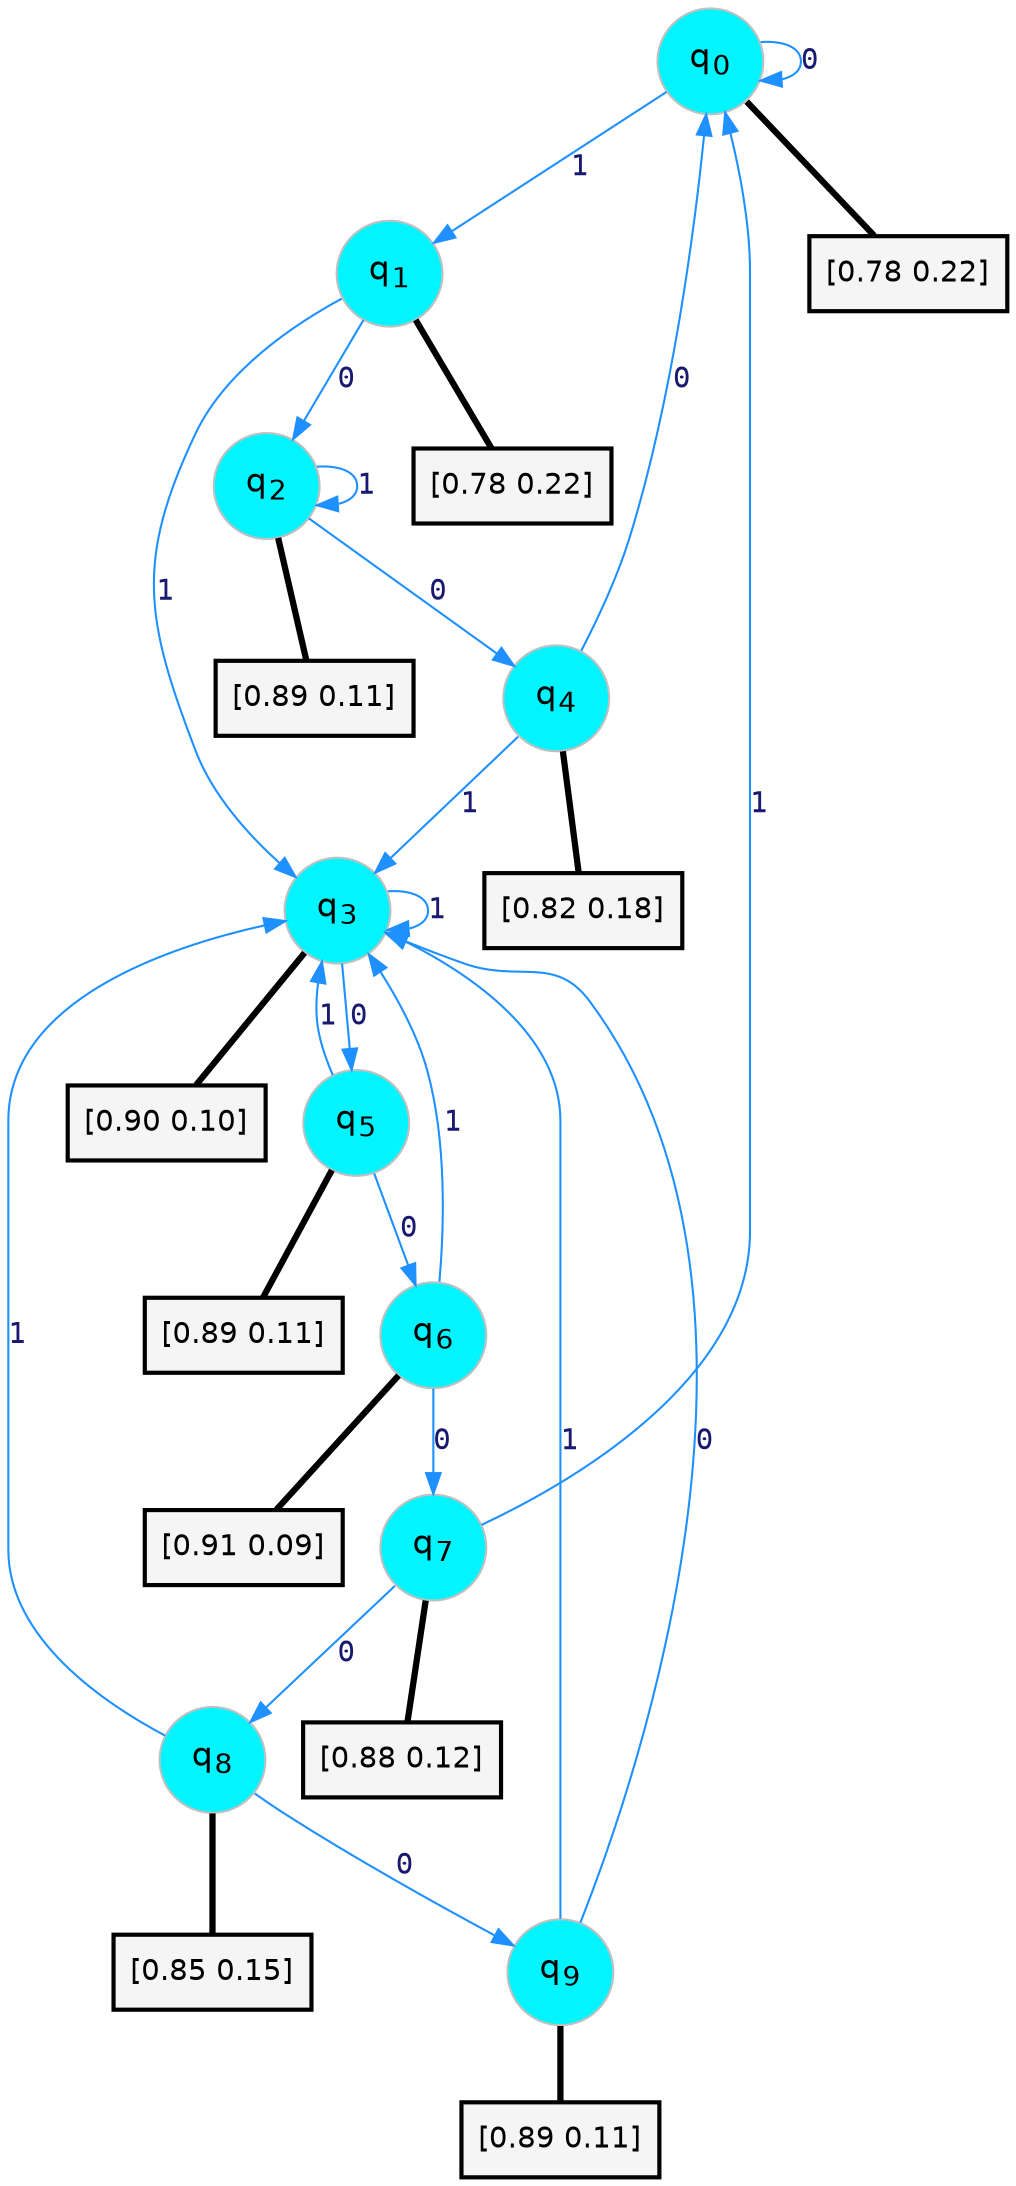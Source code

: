 digraph G {
graph [
bgcolor=transparent, dpi=300, rankdir=TD, size="40,25"];
node [
color=gray, fillcolor=turquoise1, fontcolor=black, fontname=Helvetica, fontsize=16, fontweight=bold, shape=circle, style=filled];
edge [
arrowsize=1, color=dodgerblue1, fontcolor=midnightblue, fontname=courier, fontweight=bold, penwidth=1, style=solid, weight=20];
0[label=<q<SUB>0</SUB>>];
1[label=<q<SUB>1</SUB>>];
2[label=<q<SUB>2</SUB>>];
3[label=<q<SUB>3</SUB>>];
4[label=<q<SUB>4</SUB>>];
5[label=<q<SUB>5</SUB>>];
6[label=<q<SUB>6</SUB>>];
7[label=<q<SUB>7</SUB>>];
8[label=<q<SUB>8</SUB>>];
9[label=<q<SUB>9</SUB>>];
10[label="[0.78 0.22]", shape=box,fontcolor=black, fontname=Helvetica, fontsize=14, penwidth=2, fillcolor=whitesmoke,color=black];
11[label="[0.78 0.22]", shape=box,fontcolor=black, fontname=Helvetica, fontsize=14, penwidth=2, fillcolor=whitesmoke,color=black];
12[label="[0.89 0.11]", shape=box,fontcolor=black, fontname=Helvetica, fontsize=14, penwidth=2, fillcolor=whitesmoke,color=black];
13[label="[0.90 0.10]", shape=box,fontcolor=black, fontname=Helvetica, fontsize=14, penwidth=2, fillcolor=whitesmoke,color=black];
14[label="[0.82 0.18]", shape=box,fontcolor=black, fontname=Helvetica, fontsize=14, penwidth=2, fillcolor=whitesmoke,color=black];
15[label="[0.89 0.11]", shape=box,fontcolor=black, fontname=Helvetica, fontsize=14, penwidth=2, fillcolor=whitesmoke,color=black];
16[label="[0.91 0.09]", shape=box,fontcolor=black, fontname=Helvetica, fontsize=14, penwidth=2, fillcolor=whitesmoke,color=black];
17[label="[0.88 0.12]", shape=box,fontcolor=black, fontname=Helvetica, fontsize=14, penwidth=2, fillcolor=whitesmoke,color=black];
18[label="[0.85 0.15]", shape=box,fontcolor=black, fontname=Helvetica, fontsize=14, penwidth=2, fillcolor=whitesmoke,color=black];
19[label="[0.89 0.11]", shape=box,fontcolor=black, fontname=Helvetica, fontsize=14, penwidth=2, fillcolor=whitesmoke,color=black];
0->0 [label=0];
0->1 [label=1];
0->10 [arrowhead=none, penwidth=3,color=black];
1->2 [label=0];
1->3 [label=1];
1->11 [arrowhead=none, penwidth=3,color=black];
2->4 [label=0];
2->2 [label=1];
2->12 [arrowhead=none, penwidth=3,color=black];
3->5 [label=0];
3->3 [label=1];
3->13 [arrowhead=none, penwidth=3,color=black];
4->0 [label=0];
4->3 [label=1];
4->14 [arrowhead=none, penwidth=3,color=black];
5->6 [label=0];
5->3 [label=1];
5->15 [arrowhead=none, penwidth=3,color=black];
6->7 [label=0];
6->3 [label=1];
6->16 [arrowhead=none, penwidth=3,color=black];
7->8 [label=0];
7->0 [label=1];
7->17 [arrowhead=none, penwidth=3,color=black];
8->9 [label=0];
8->3 [label=1];
8->18 [arrowhead=none, penwidth=3,color=black];
9->3 [label=0];
9->3 [label=1];
9->19 [arrowhead=none, penwidth=3,color=black];
}
